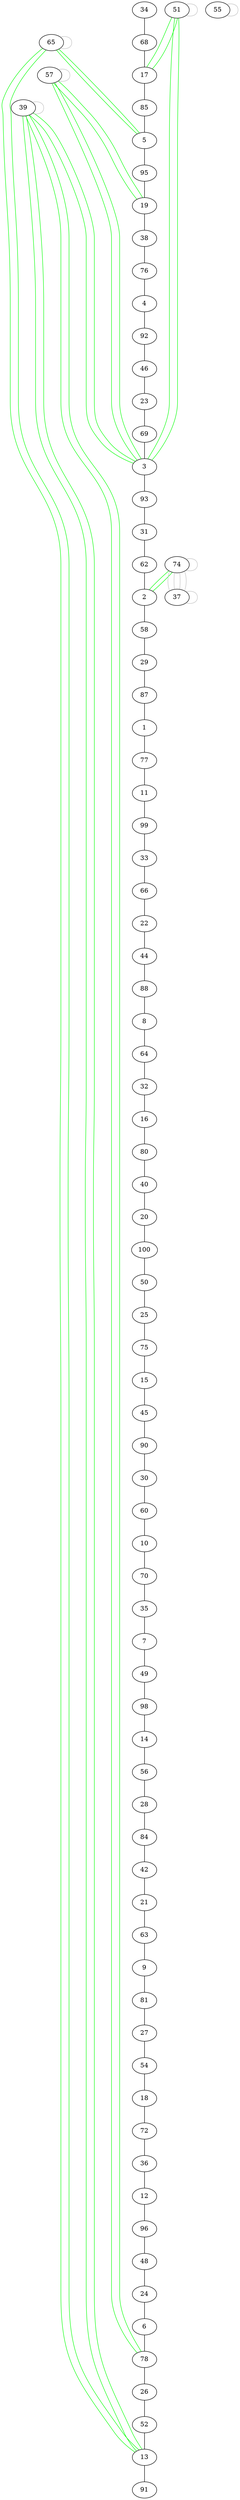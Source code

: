 graph "pokus-x.dot"{
34 -- 68 [color = black];
68 -- 17 [color = black];
17 -- 85 [color = black];
85 -- 5 [color = black];
5 -- 95 [color = black];
95 -- 19 [color = black];
19 -- 38 [color = black];
38 -- 76 [color = black];
76 -- 4 [color = black];
4 -- 92 [color = black];
92 -- 46 [color = black];
46 -- 23 [color = black];
23 -- 69 [color = black];
69 -- 3 [color = black];
3 -- 93 [color = black];
93 -- 31 [color = black];
31 -- 62 [color = black];
62 -- 2 [color = black];
2 -- 58 [color = black];
58 -- 29 [color = black];
29 -- 87 [color = black];
87 -- 1 [color = black];
1 -- 77 [color = black];
77 -- 11 [color = black];
11 -- 99 [color = black];
99 -- 33 [color = black];
33 -- 66 [color = black];
66 -- 22 [color = black];
22 -- 44 [color = black];
44 -- 88 [color = black];
88 -- 8 [color = black];
8 -- 64 [color = black];
64 -- 32 [color = black];
32 -- 16 [color = black];
16 -- 80 [color = black];
80 -- 40 [color = black];
40 -- 20 [color = black];
20 -- 100 [color = black];
100 -- 50 [color = black];
50 -- 25 [color = black];
25 -- 75 [color = black];
75 -- 15 [color = black];
15 -- 45 [color = black];
45 -- 90 [color = black];
90 -- 30 [color = black];
30 -- 60 [color = black];
60 -- 10 [color = black];
10 -- 70 [color = black];
70 -- 35 [color = black];
35 -- 7 [color = black];
7 -- 49 [color = black];
49 -- 98 [color = black];
98 -- 14 [color = black];
14 -- 56 [color = black];
56 -- 28 [color = black];
28 -- 84 [color = black];
84 -- 42 [color = black];
42 -- 21 [color = black];
21 -- 63 [color = black];
63 -- 9 [color = black];
9 -- 81 [color = black];
81 -- 27 [color = black];
27 -- 54 [color = black];
54 -- 18 [color = black];
18 -- 72 [color = black];
72 -- 36 [color = black];
36 -- 12 [color = black];
12 -- 96 [color = black];
96 -- 48 [color = black];
48 -- 24 [color = black];
24 -- 6 [color = black];
6 -- 78 [color = black];
78 -- 26 [color = black];
26 -- 52 [color = black];
52 -- 13 [color = black];
13 -- 91 [color = black];

37 -- 74 [color=gray];
37 -- 37 [color=gray];
37 -- 74 [color=gray];
39 -- 39 [color=gray];
51 -- 51 [color=gray];
55 -- 55 [color=gray];
57 -- 57 [color=gray];
65 -- 65 [color=gray];
74 -- 37 [color=gray];
74 -- 74 [color=gray];
37 -- 74 [color=gray];

39 -- 3 [color=green weight=0];
39 -- 78 [color=green weight=0];
39 -- 13 [color=green weight=0];
51 -- 17 [color=green weight=0];
51 -- 3 [color=green weight=0];
57 -- 19 [color=green weight=0];
57 -- 3 [color=green weight=0];
65 -- 5 [color=green weight=0];
65 -- 13 [color=green weight=0];
74 -- 2 [color=green weight=0];
39 -- 3 [color=green weight=0];
39 -- 78 [color=green weight=0];
39 -- 13 [color=green weight=0];
51 -- 17 [color=green weight=0];
51 -- 3 [color=green weight=0];
57 -- 19 [color=green weight=0];
57 -- 3 [color=green weight=0];
65 -- 5 [color=green weight=0];
65 -- 13 [color=green weight=0];
74 -- 2 [color=green weight=0];


}
